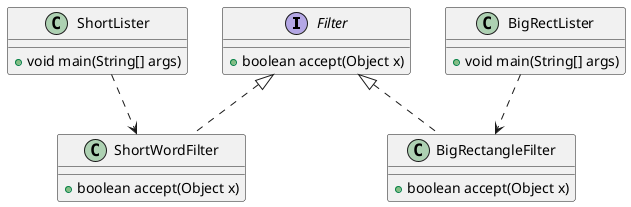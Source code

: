 @startuml
interface Filter {
    + boolean accept(Object x)
}

class ShortWordFilter {
    + boolean accept(Object x)
}

class BigRectangleFilter {
    + boolean accept(Object x)
}

class ShortLister {
    + void main(String[] args)
}

class BigRectLister {
    + void main(String[] args)
}

Filter <|.. ShortWordFilter
Filter <|.. BigRectangleFilter

ShortLister ..> ShortWordFilter
BigRectLister ..> BigRectangleFilter
@enduml
